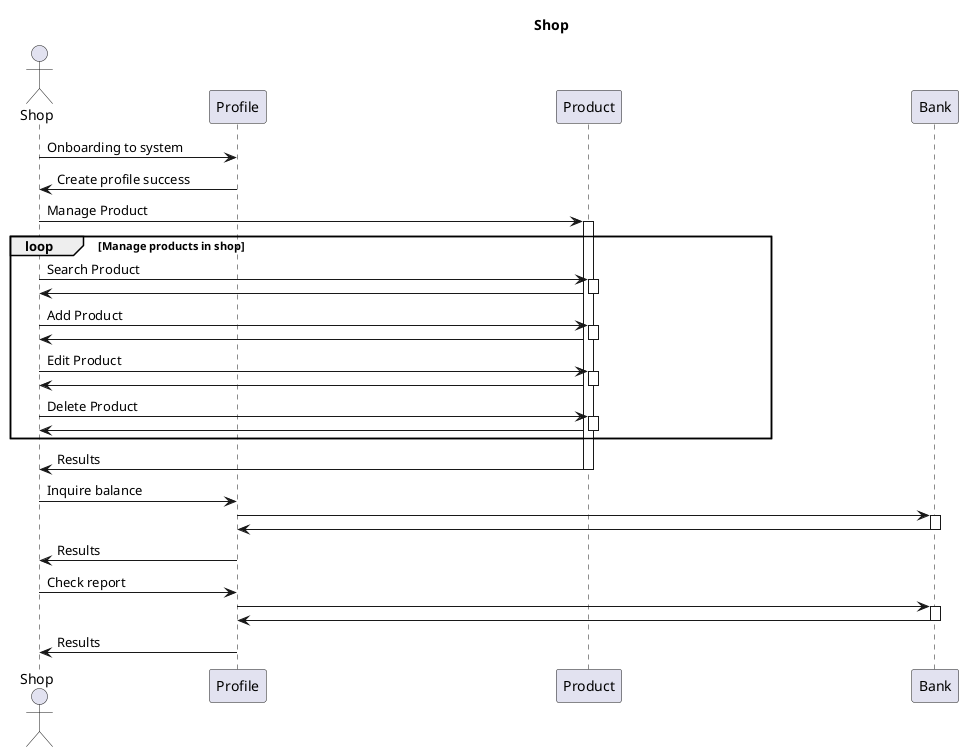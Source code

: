 @startuml
    title Shop
    skinparam participantPadding 140
    actor "Shop" as shop
    participant "Profile" as r
    participant "Product" as p
    participant "Bank" as b
    
    shop->r: Onboarding to system
    r->shop: Create profile success
    
    shop->p: Manage Product
    activate p
    loop Manage products in shop
            shop->p: Search Product
        activate p
            p->shop: 
        deactivate p
            shop->p: Add Product
        activate p
            p->shop: 
        deactivate p
            shop->p: Edit Product
        activate p
            p->shop: 
        deactivate p
            shop->p: Delete Product
        activate p
            p->shop: 
        deactivate p
    end

    p->shop: Results
    deactivate p

    shop->r: Inquire balance
    r->b:
    activate b
    b->r:
    deactivate b
    r->shop: Results
    
    shop->r: Check report
    r->b:
    activate b
    b->r:
    deactivate b
    r->shop: Results
@enduml
